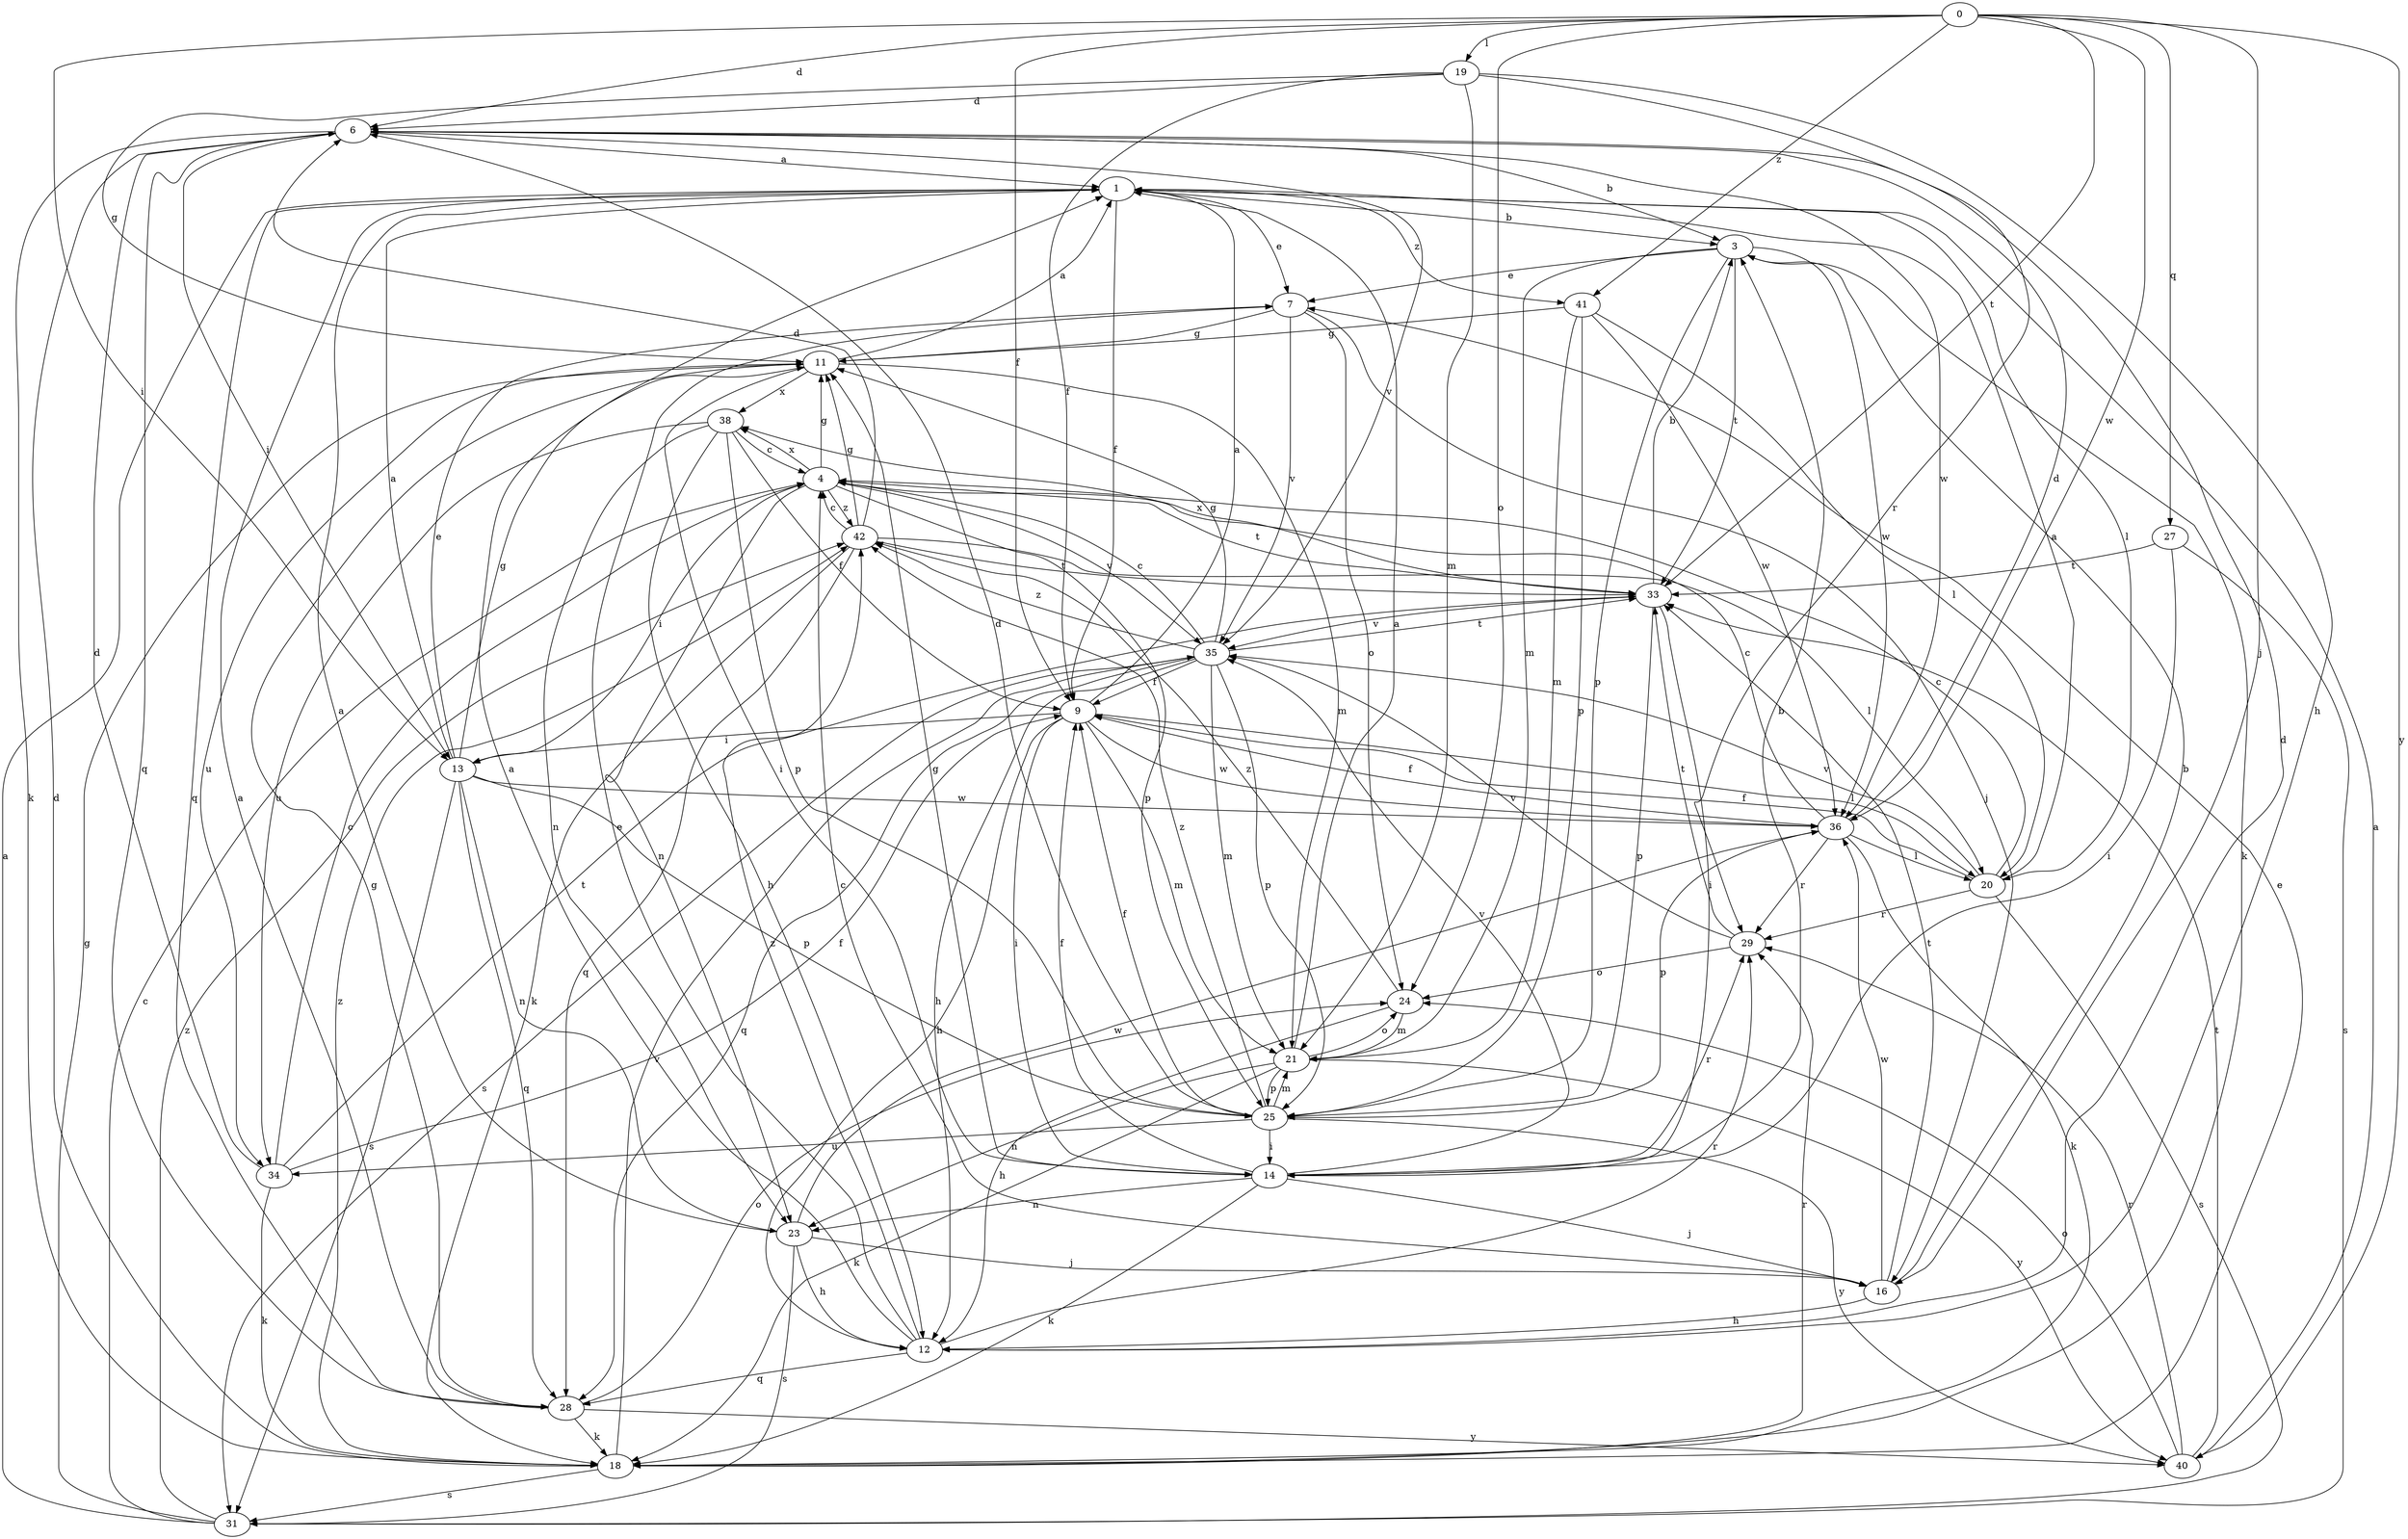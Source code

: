 strict digraph  {
0;
1;
3;
4;
6;
7;
9;
11;
12;
13;
14;
16;
18;
19;
20;
21;
23;
24;
25;
27;
28;
29;
31;
33;
34;
35;
36;
38;
40;
41;
42;
0 -> 6  [label=d];
0 -> 9  [label=f];
0 -> 13  [label=i];
0 -> 16  [label=j];
0 -> 19  [label=l];
0 -> 24  [label=o];
0 -> 27  [label=q];
0 -> 33  [label=t];
0 -> 36  [label=w];
0 -> 40  [label=y];
0 -> 41  [label=z];
1 -> 3  [label=b];
1 -> 7  [label=e];
1 -> 9  [label=f];
1 -> 20  [label=l];
1 -> 28  [label=q];
1 -> 41  [label=z];
3 -> 7  [label=e];
3 -> 18  [label=k];
3 -> 21  [label=m];
3 -> 25  [label=p];
3 -> 33  [label=t];
3 -> 36  [label=w];
4 -> 11  [label=g];
4 -> 13  [label=i];
4 -> 23  [label=n];
4 -> 25  [label=p];
4 -> 33  [label=t];
4 -> 35  [label=v];
4 -> 38  [label=x];
4 -> 42  [label=z];
6 -> 1  [label=a];
6 -> 3  [label=b];
6 -> 13  [label=i];
6 -> 18  [label=k];
6 -> 28  [label=q];
6 -> 35  [label=v];
6 -> 36  [label=w];
7 -> 11  [label=g];
7 -> 16  [label=j];
7 -> 24  [label=o];
7 -> 35  [label=v];
9 -> 1  [label=a];
9 -> 12  [label=h];
9 -> 13  [label=i];
9 -> 14  [label=i];
9 -> 20  [label=l];
9 -> 21  [label=m];
9 -> 36  [label=w];
11 -> 1  [label=a];
11 -> 14  [label=i];
11 -> 21  [label=m];
11 -> 34  [label=u];
11 -> 38  [label=x];
12 -> 1  [label=a];
12 -> 6  [label=d];
12 -> 7  [label=e];
12 -> 28  [label=q];
12 -> 29  [label=r];
12 -> 42  [label=z];
13 -> 1  [label=a];
13 -> 7  [label=e];
13 -> 11  [label=g];
13 -> 23  [label=n];
13 -> 25  [label=p];
13 -> 28  [label=q];
13 -> 31  [label=s];
13 -> 36  [label=w];
14 -> 3  [label=b];
14 -> 9  [label=f];
14 -> 11  [label=g];
14 -> 16  [label=j];
14 -> 18  [label=k];
14 -> 23  [label=n];
14 -> 29  [label=r];
14 -> 35  [label=v];
16 -> 3  [label=b];
16 -> 4  [label=c];
16 -> 12  [label=h];
16 -> 33  [label=t];
16 -> 36  [label=w];
18 -> 6  [label=d];
18 -> 7  [label=e];
18 -> 29  [label=r];
18 -> 31  [label=s];
18 -> 35  [label=v];
18 -> 42  [label=z];
19 -> 6  [label=d];
19 -> 9  [label=f];
19 -> 11  [label=g];
19 -> 12  [label=h];
19 -> 21  [label=m];
19 -> 29  [label=r];
20 -> 1  [label=a];
20 -> 4  [label=c];
20 -> 9  [label=f];
20 -> 29  [label=r];
20 -> 31  [label=s];
20 -> 35  [label=v];
21 -> 1  [label=a];
21 -> 18  [label=k];
21 -> 23  [label=n];
21 -> 24  [label=o];
21 -> 25  [label=p];
21 -> 40  [label=y];
23 -> 1  [label=a];
23 -> 12  [label=h];
23 -> 16  [label=j];
23 -> 31  [label=s];
23 -> 36  [label=w];
24 -> 12  [label=h];
24 -> 21  [label=m];
24 -> 42  [label=z];
25 -> 6  [label=d];
25 -> 9  [label=f];
25 -> 14  [label=i];
25 -> 21  [label=m];
25 -> 34  [label=u];
25 -> 40  [label=y];
25 -> 42  [label=z];
27 -> 14  [label=i];
27 -> 31  [label=s];
27 -> 33  [label=t];
28 -> 1  [label=a];
28 -> 11  [label=g];
28 -> 18  [label=k];
28 -> 24  [label=o];
28 -> 40  [label=y];
29 -> 24  [label=o];
29 -> 33  [label=t];
29 -> 35  [label=v];
31 -> 1  [label=a];
31 -> 4  [label=c];
31 -> 11  [label=g];
31 -> 42  [label=z];
33 -> 3  [label=b];
33 -> 14  [label=i];
33 -> 25  [label=p];
33 -> 35  [label=v];
33 -> 38  [label=x];
34 -> 4  [label=c];
34 -> 6  [label=d];
34 -> 9  [label=f];
34 -> 18  [label=k];
34 -> 33  [label=t];
35 -> 4  [label=c];
35 -> 9  [label=f];
35 -> 11  [label=g];
35 -> 12  [label=h];
35 -> 21  [label=m];
35 -> 25  [label=p];
35 -> 28  [label=q];
35 -> 31  [label=s];
35 -> 33  [label=t];
35 -> 42  [label=z];
36 -> 4  [label=c];
36 -> 6  [label=d];
36 -> 9  [label=f];
36 -> 18  [label=k];
36 -> 20  [label=l];
36 -> 25  [label=p];
36 -> 29  [label=r];
38 -> 4  [label=c];
38 -> 9  [label=f];
38 -> 12  [label=h];
38 -> 23  [label=n];
38 -> 25  [label=p];
38 -> 34  [label=u];
40 -> 1  [label=a];
40 -> 24  [label=o];
40 -> 29  [label=r];
40 -> 33  [label=t];
41 -> 11  [label=g];
41 -> 20  [label=l];
41 -> 21  [label=m];
41 -> 25  [label=p];
41 -> 36  [label=w];
42 -> 4  [label=c];
42 -> 6  [label=d];
42 -> 11  [label=g];
42 -> 18  [label=k];
42 -> 20  [label=l];
42 -> 28  [label=q];
42 -> 33  [label=t];
}
